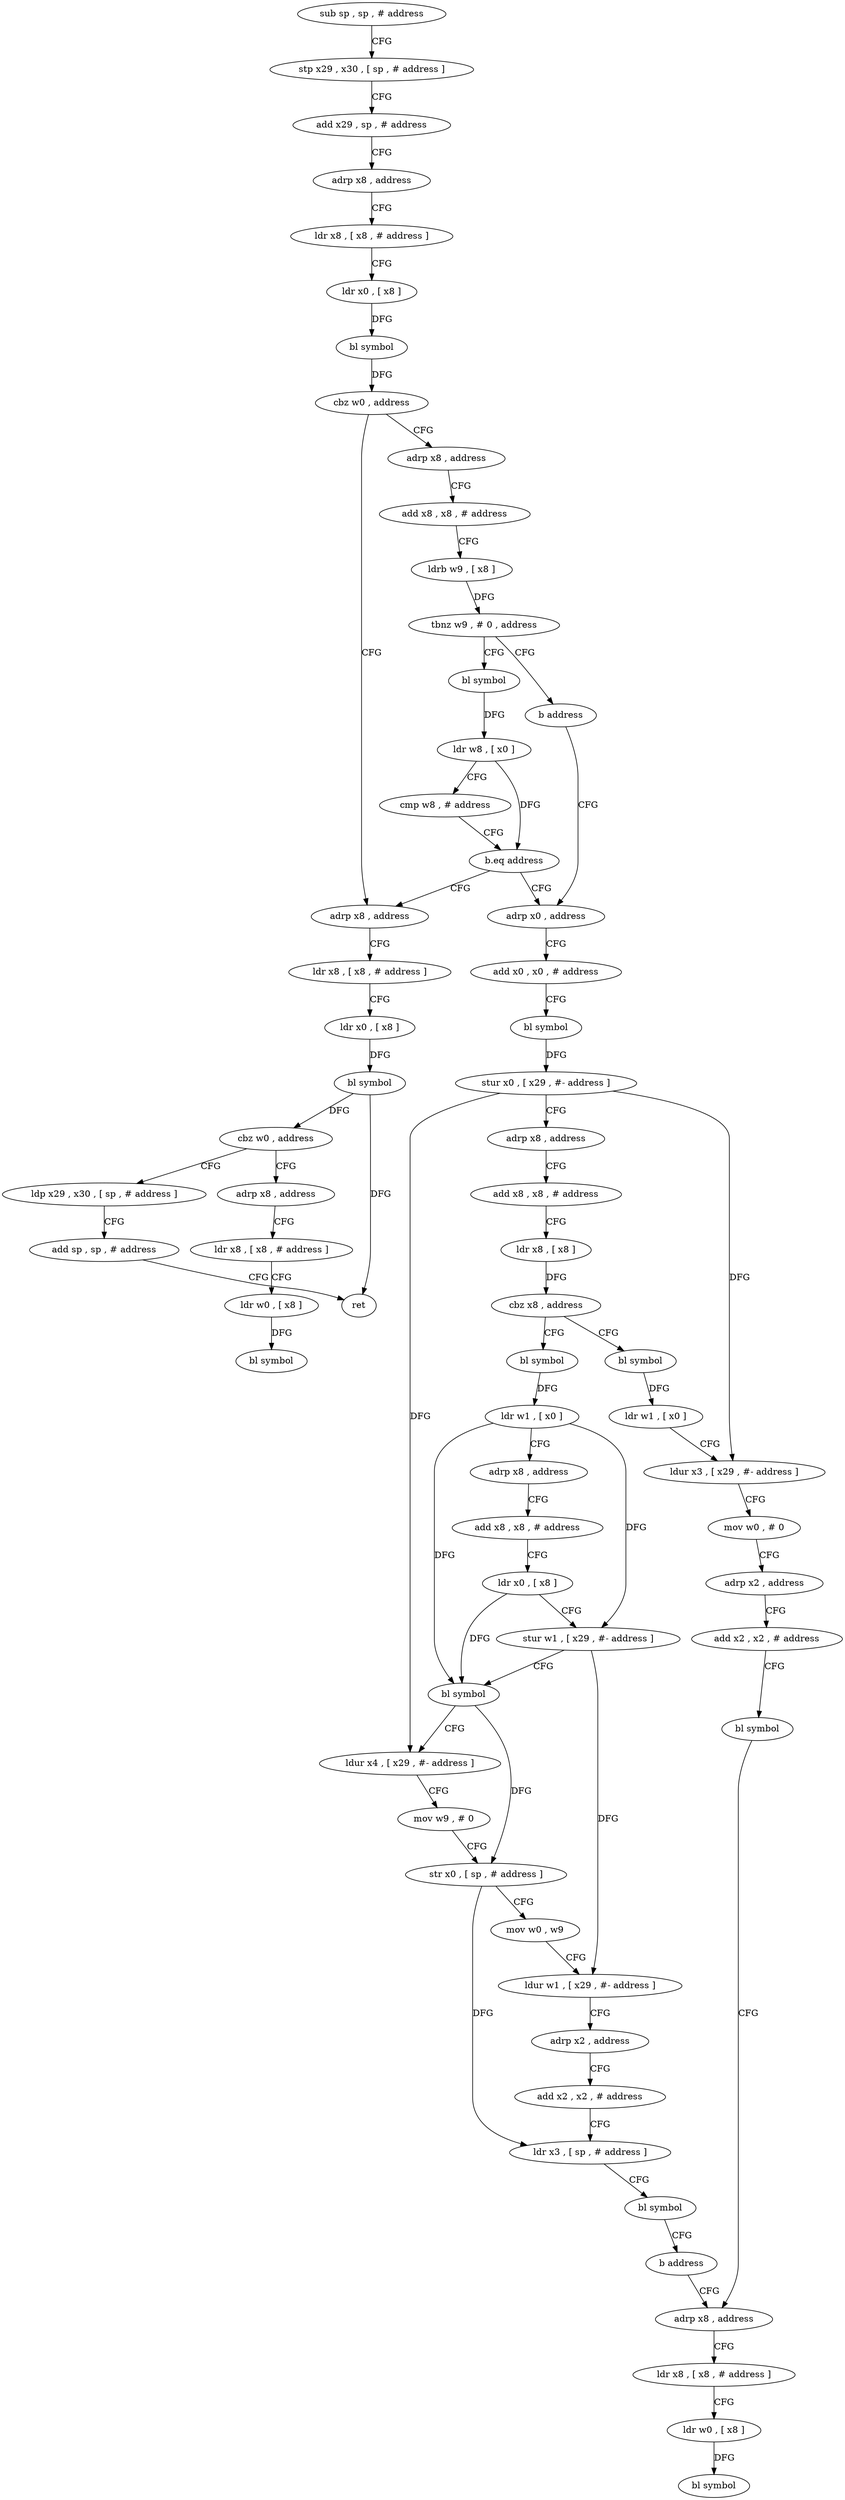 digraph "func" {
"208456" [label = "sub sp , sp , # address" ]
"208460" [label = "stp x29 , x30 , [ sp , # address ]" ]
"208464" [label = "add x29 , sp , # address" ]
"208468" [label = "adrp x8 , address" ]
"208472" [label = "ldr x8 , [ x8 , # address ]" ]
"208476" [label = "ldr x0 , [ x8 ]" ]
"208480" [label = "bl symbol" ]
"208484" [label = "cbz w0 , address" ]
"208668" [label = "adrp x8 , address" ]
"208488" [label = "adrp x8 , address" ]
"208672" [label = "ldr x8 , [ x8 , # address ]" ]
"208676" [label = "ldr x0 , [ x8 ]" ]
"208680" [label = "bl symbol" ]
"208684" [label = "cbz w0 , address" ]
"208704" [label = "ldp x29 , x30 , [ sp , # address ]" ]
"208688" [label = "adrp x8 , address" ]
"208492" [label = "add x8 , x8 , # address" ]
"208496" [label = "ldrb w9 , [ x8 ]" ]
"208500" [label = "tbnz w9 , # 0 , address" ]
"208508" [label = "bl symbol" ]
"208504" [label = "b address" ]
"208708" [label = "add sp , sp , # address" ]
"208712" [label = "ret" ]
"208692" [label = "ldr x8 , [ x8 , # address ]" ]
"208696" [label = "ldr w0 , [ x8 ]" ]
"208700" [label = "bl symbol" ]
"208512" [label = "ldr w8 , [ x0 ]" ]
"208516" [label = "cmp w8 , # address" ]
"208520" [label = "b.eq address" ]
"208524" [label = "adrp x0 , address" ]
"208528" [label = "add x0 , x0 , # address" ]
"208532" [label = "bl symbol" ]
"208536" [label = "stur x0 , [ x29 , #- address ]" ]
"208540" [label = "adrp x8 , address" ]
"208544" [label = "add x8 , x8 , # address" ]
"208548" [label = "ldr x8 , [ x8 ]" ]
"208552" [label = "cbz x8 , address" ]
"208624" [label = "bl symbol" ]
"208556" [label = "bl symbol" ]
"208628" [label = "ldr w1 , [ x0 ]" ]
"208632" [label = "ldur x3 , [ x29 , #- address ]" ]
"208636" [label = "mov w0 , # 0" ]
"208640" [label = "adrp x2 , address" ]
"208644" [label = "add x2 , x2 , # address" ]
"208648" [label = "bl symbol" ]
"208652" [label = "adrp x8 , address" ]
"208560" [label = "ldr w1 , [ x0 ]" ]
"208564" [label = "adrp x8 , address" ]
"208568" [label = "add x8 , x8 , # address" ]
"208572" [label = "ldr x0 , [ x8 ]" ]
"208576" [label = "stur w1 , [ x29 , #- address ]" ]
"208580" [label = "bl symbol" ]
"208584" [label = "ldur x4 , [ x29 , #- address ]" ]
"208588" [label = "mov w9 , # 0" ]
"208592" [label = "str x0 , [ sp , # address ]" ]
"208596" [label = "mov w0 , w9" ]
"208600" [label = "ldur w1 , [ x29 , #- address ]" ]
"208604" [label = "adrp x2 , address" ]
"208608" [label = "add x2 , x2 , # address" ]
"208612" [label = "ldr x3 , [ sp , # address ]" ]
"208616" [label = "bl symbol" ]
"208620" [label = "b address" ]
"208656" [label = "ldr x8 , [ x8 , # address ]" ]
"208660" [label = "ldr w0 , [ x8 ]" ]
"208664" [label = "bl symbol" ]
"208456" -> "208460" [ label = "CFG" ]
"208460" -> "208464" [ label = "CFG" ]
"208464" -> "208468" [ label = "CFG" ]
"208468" -> "208472" [ label = "CFG" ]
"208472" -> "208476" [ label = "CFG" ]
"208476" -> "208480" [ label = "DFG" ]
"208480" -> "208484" [ label = "DFG" ]
"208484" -> "208668" [ label = "CFG" ]
"208484" -> "208488" [ label = "CFG" ]
"208668" -> "208672" [ label = "CFG" ]
"208488" -> "208492" [ label = "CFG" ]
"208672" -> "208676" [ label = "CFG" ]
"208676" -> "208680" [ label = "DFG" ]
"208680" -> "208684" [ label = "DFG" ]
"208680" -> "208712" [ label = "DFG" ]
"208684" -> "208704" [ label = "CFG" ]
"208684" -> "208688" [ label = "CFG" ]
"208704" -> "208708" [ label = "CFG" ]
"208688" -> "208692" [ label = "CFG" ]
"208492" -> "208496" [ label = "CFG" ]
"208496" -> "208500" [ label = "DFG" ]
"208500" -> "208508" [ label = "CFG" ]
"208500" -> "208504" [ label = "CFG" ]
"208508" -> "208512" [ label = "DFG" ]
"208504" -> "208524" [ label = "CFG" ]
"208708" -> "208712" [ label = "CFG" ]
"208692" -> "208696" [ label = "CFG" ]
"208696" -> "208700" [ label = "DFG" ]
"208512" -> "208516" [ label = "CFG" ]
"208512" -> "208520" [ label = "DFG" ]
"208516" -> "208520" [ label = "CFG" ]
"208520" -> "208668" [ label = "CFG" ]
"208520" -> "208524" [ label = "CFG" ]
"208524" -> "208528" [ label = "CFG" ]
"208528" -> "208532" [ label = "CFG" ]
"208532" -> "208536" [ label = "DFG" ]
"208536" -> "208540" [ label = "CFG" ]
"208536" -> "208632" [ label = "DFG" ]
"208536" -> "208584" [ label = "DFG" ]
"208540" -> "208544" [ label = "CFG" ]
"208544" -> "208548" [ label = "CFG" ]
"208548" -> "208552" [ label = "DFG" ]
"208552" -> "208624" [ label = "CFG" ]
"208552" -> "208556" [ label = "CFG" ]
"208624" -> "208628" [ label = "DFG" ]
"208556" -> "208560" [ label = "DFG" ]
"208628" -> "208632" [ label = "CFG" ]
"208632" -> "208636" [ label = "CFG" ]
"208636" -> "208640" [ label = "CFG" ]
"208640" -> "208644" [ label = "CFG" ]
"208644" -> "208648" [ label = "CFG" ]
"208648" -> "208652" [ label = "CFG" ]
"208652" -> "208656" [ label = "CFG" ]
"208560" -> "208564" [ label = "CFG" ]
"208560" -> "208576" [ label = "DFG" ]
"208560" -> "208580" [ label = "DFG" ]
"208564" -> "208568" [ label = "CFG" ]
"208568" -> "208572" [ label = "CFG" ]
"208572" -> "208576" [ label = "CFG" ]
"208572" -> "208580" [ label = "DFG" ]
"208576" -> "208580" [ label = "CFG" ]
"208576" -> "208600" [ label = "DFG" ]
"208580" -> "208584" [ label = "CFG" ]
"208580" -> "208592" [ label = "DFG" ]
"208584" -> "208588" [ label = "CFG" ]
"208588" -> "208592" [ label = "CFG" ]
"208592" -> "208596" [ label = "CFG" ]
"208592" -> "208612" [ label = "DFG" ]
"208596" -> "208600" [ label = "CFG" ]
"208600" -> "208604" [ label = "CFG" ]
"208604" -> "208608" [ label = "CFG" ]
"208608" -> "208612" [ label = "CFG" ]
"208612" -> "208616" [ label = "CFG" ]
"208616" -> "208620" [ label = "CFG" ]
"208620" -> "208652" [ label = "CFG" ]
"208656" -> "208660" [ label = "CFG" ]
"208660" -> "208664" [ label = "DFG" ]
}
